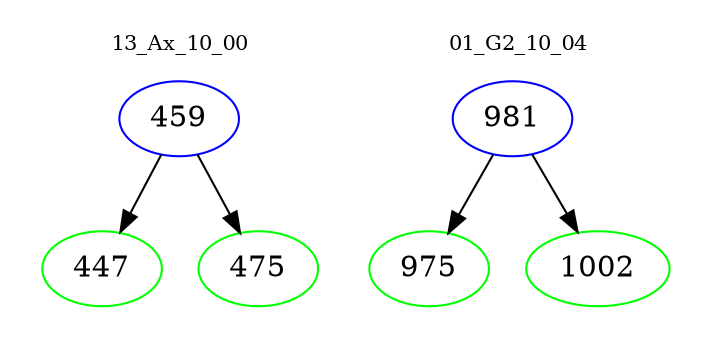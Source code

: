 digraph{
subgraph cluster_0 {
color = white
label = "13_Ax_10_00";
fontsize=10;
T0_459 [label="459", color="blue"]
T0_459 -> T0_447 [color="black"]
T0_447 [label="447", color="green"]
T0_459 -> T0_475 [color="black"]
T0_475 [label="475", color="green"]
}
subgraph cluster_1 {
color = white
label = "01_G2_10_04";
fontsize=10;
T1_981 [label="981", color="blue"]
T1_981 -> T1_975 [color="black"]
T1_975 [label="975", color="green"]
T1_981 -> T1_1002 [color="black"]
T1_1002 [label="1002", color="green"]
}
}
